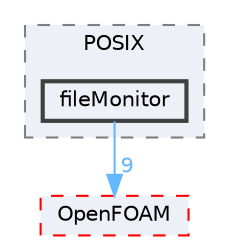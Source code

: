 digraph "src/OSspecific/POSIX/fileMonitor"
{
 // LATEX_PDF_SIZE
  bgcolor="transparent";
  edge [fontname=Helvetica,fontsize=10,labelfontname=Helvetica,labelfontsize=10];
  node [fontname=Helvetica,fontsize=10,shape=box,height=0.2,width=0.4];
  compound=true
  subgraph clusterdir_94c34cce8591e074e6ace6f8df04d41e {
    graph [ bgcolor="#edf0f7", pencolor="grey50", label="POSIX", fontname=Helvetica,fontsize=10 style="filled,dashed", URL="dir_94c34cce8591e074e6ace6f8df04d41e.html",tooltip=""]
  dir_399b62a72605adb30e36f303026c21f9 [label="fileMonitor", fillcolor="#edf0f7", color="grey25", style="filled,bold", URL="dir_399b62a72605adb30e36f303026c21f9.html",tooltip=""];
  }
  dir_c5473ff19b20e6ec4dfe5c310b3778a8 [label="OpenFOAM", fillcolor="#edf0f7", color="red", style="filled,dashed", URL="dir_c5473ff19b20e6ec4dfe5c310b3778a8.html",tooltip=""];
  dir_399b62a72605adb30e36f303026c21f9->dir_c5473ff19b20e6ec4dfe5c310b3778a8 [headlabel="9", labeldistance=1.5 headhref="dir_001354_002695.html" href="dir_001354_002695.html" color="steelblue1" fontcolor="steelblue1"];
}
